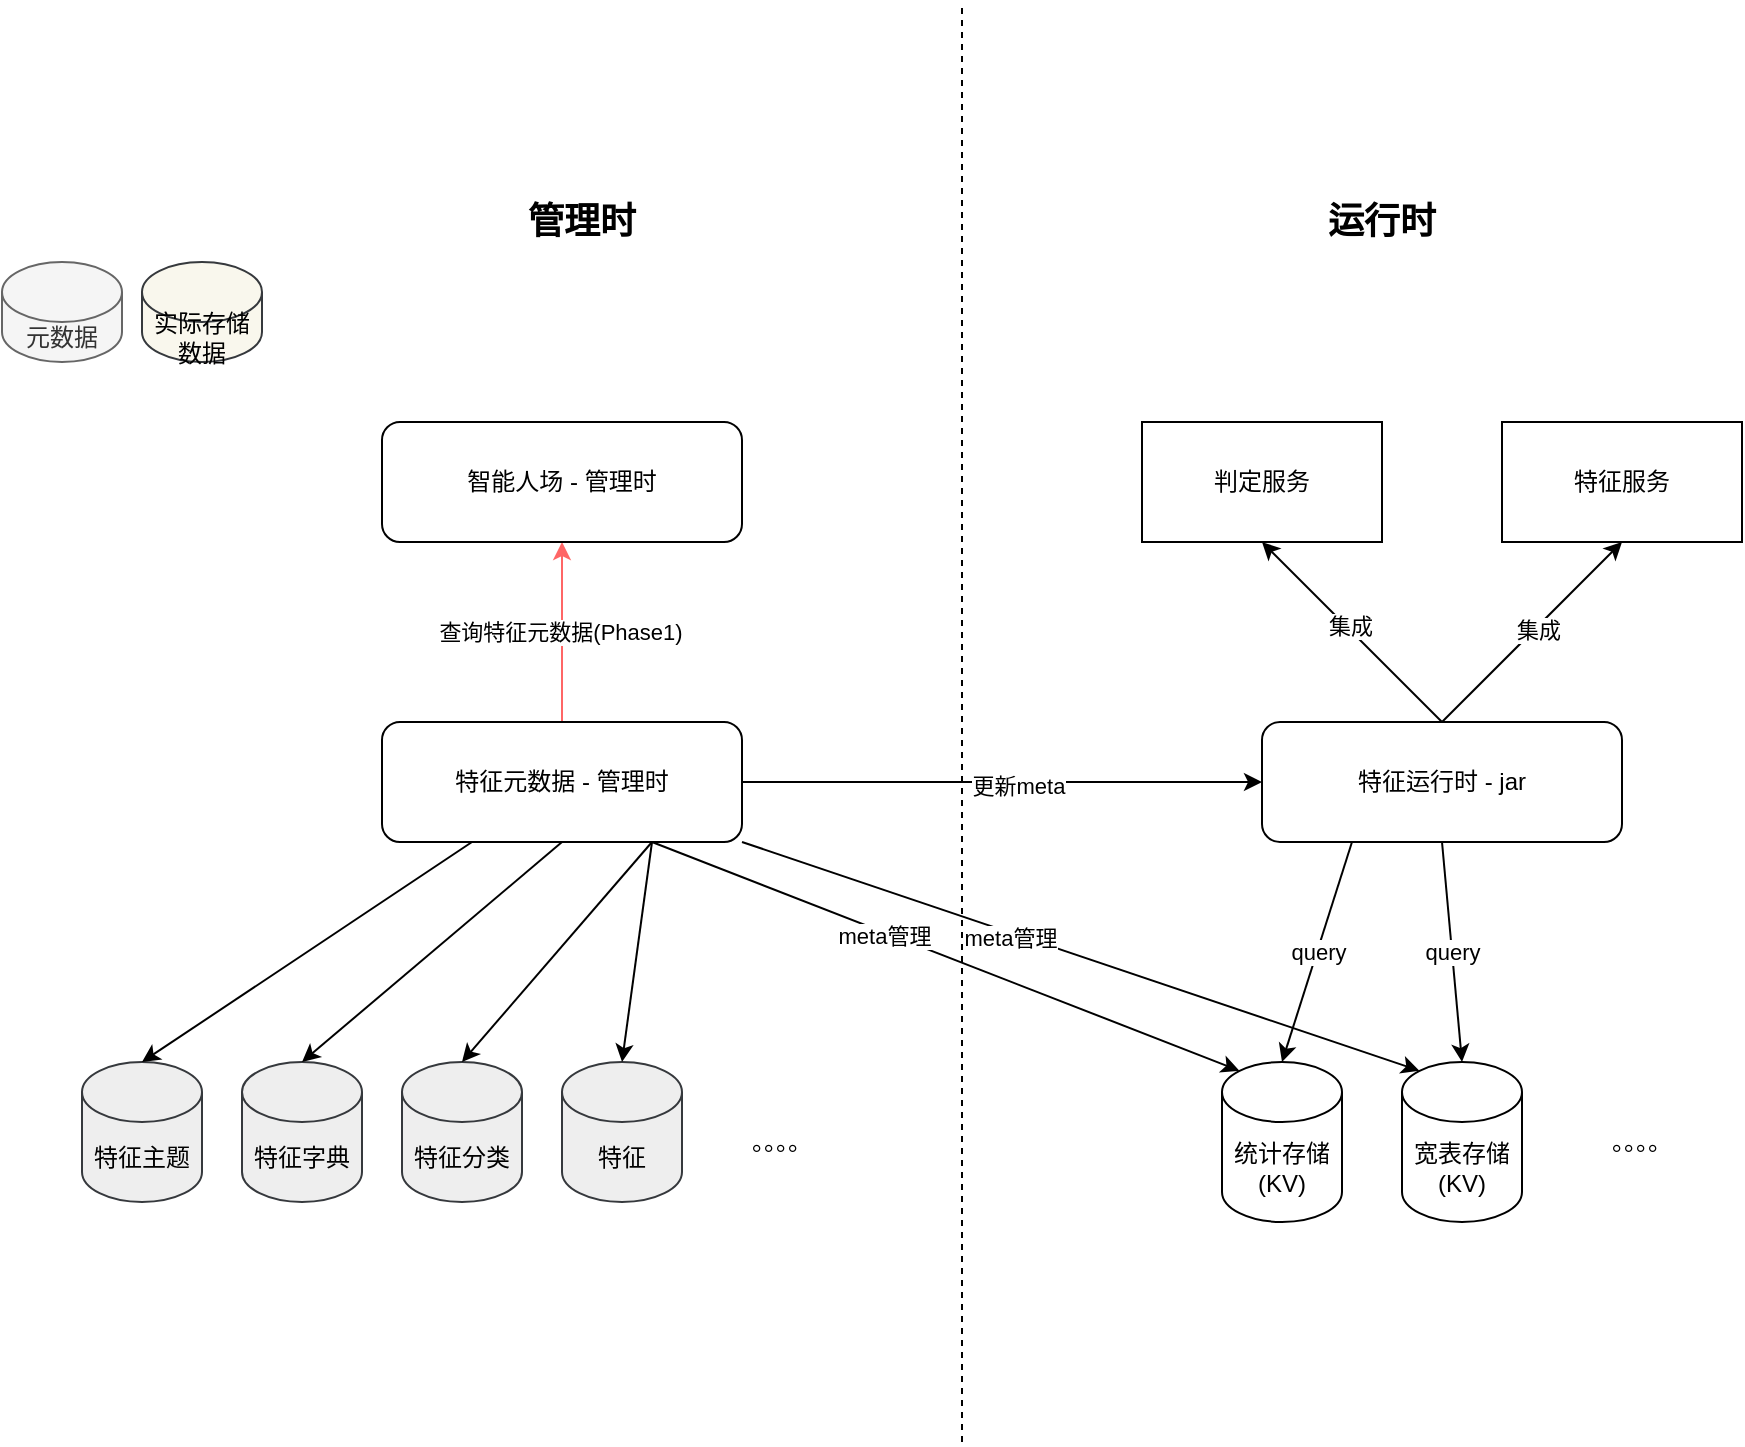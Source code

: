 <mxfile version="14.4.8" type="github">
  <diagram id="r9S-DUPZiHRXWyr1_-Ul" name="Page-1">
    <mxGraphModel dx="2082" dy="2012" grid="1" gridSize="10" guides="1" tooltips="1" connect="1" arrows="1" fold="1" page="1" pageScale="1" pageWidth="827" pageHeight="1169" math="0" shadow="0">
      <root>
        <mxCell id="0" />
        <mxCell id="1" parent="0" />
        <mxCell id="TFNWqY0PJbVMRvpgXl2z-1" value="特征分类" style="shape=cylinder3;whiteSpace=wrap;html=1;boundedLbl=1;backgroundOutline=1;size=15;fillColor=#eeeeee;strokeColor=#36393d;" vertex="1" parent="1">
          <mxGeometry x="120" y="450" width="60" height="70" as="geometry" />
        </mxCell>
        <mxCell id="TFNWqY0PJbVMRvpgXl2z-4" value="" style="group" vertex="1" connectable="0" parent="1">
          <mxGeometry x="-80" y="50" width="130" height="50" as="geometry" />
        </mxCell>
        <mxCell id="TFNWqY0PJbVMRvpgXl2z-2" value="元数据" style="shape=cylinder3;whiteSpace=wrap;html=1;boundedLbl=1;backgroundOutline=1;size=15;fillColor=#f5f5f5;strokeColor=#666666;fontColor=#333333;" vertex="1" parent="TFNWqY0PJbVMRvpgXl2z-4">
          <mxGeometry width="60" height="50" as="geometry" />
        </mxCell>
        <mxCell id="TFNWqY0PJbVMRvpgXl2z-3" value="实际存储数据" style="shape=cylinder3;whiteSpace=wrap;html=1;boundedLbl=1;backgroundOutline=1;size=15;fillColor=#f9f7ed;strokeColor=#36393d;" vertex="1" parent="TFNWqY0PJbVMRvpgXl2z-4">
          <mxGeometry x="70" width="60" height="50" as="geometry" />
        </mxCell>
        <mxCell id="TFNWqY0PJbVMRvpgXl2z-5" value="特征" style="shape=cylinder3;whiteSpace=wrap;html=1;boundedLbl=1;backgroundOutline=1;size=15;fillColor=#eeeeee;strokeColor=#36393d;" vertex="1" parent="1">
          <mxGeometry x="200" y="450" width="60" height="70" as="geometry" />
        </mxCell>
        <mxCell id="TFNWqY0PJbVMRvpgXl2z-6" value="特征字典" style="shape=cylinder3;whiteSpace=wrap;html=1;boundedLbl=1;backgroundOutline=1;size=15;fillColor=#eeeeee;strokeColor=#36393d;" vertex="1" parent="1">
          <mxGeometry x="40" y="450" width="60" height="70" as="geometry" />
        </mxCell>
        <mxCell id="TFNWqY0PJbVMRvpgXl2z-7" value="特征主题" style="shape=cylinder3;whiteSpace=wrap;html=1;boundedLbl=1;backgroundOutline=1;size=15;fillColor=#eeeeee;strokeColor=#36393d;" vertex="1" parent="1">
          <mxGeometry x="-40" y="450" width="60" height="70" as="geometry" />
        </mxCell>
        <mxCell id="TFNWqY0PJbVMRvpgXl2z-8" value="。。。。" style="text;html=1;align=center;verticalAlign=middle;whiteSpace=wrap;rounded=0;" vertex="1" parent="1">
          <mxGeometry x="290" y="480" width="40" height="20" as="geometry" />
        </mxCell>
        <mxCell id="TFNWqY0PJbVMRvpgXl2z-18" value="" style="edgeStyle=orthogonalEdgeStyle;rounded=0;orthogonalLoop=1;jettySize=auto;html=1;" edge="1" parent="1" source="TFNWqY0PJbVMRvpgXl2z-9" target="TFNWqY0PJbVMRvpgXl2z-17">
          <mxGeometry relative="1" as="geometry" />
        </mxCell>
        <mxCell id="TFNWqY0PJbVMRvpgXl2z-19" value="更新meta" style="edgeLabel;html=1;align=center;verticalAlign=middle;resizable=0;points=[];" vertex="1" connectable="0" parent="TFNWqY0PJbVMRvpgXl2z-18">
          <mxGeometry x="0.06" y="-2" relative="1" as="geometry">
            <mxPoint as="offset" />
          </mxGeometry>
        </mxCell>
        <mxCell id="TFNWqY0PJbVMRvpgXl2z-27" value="" style="edgeStyle=orthogonalEdgeStyle;rounded=0;orthogonalLoop=1;jettySize=auto;html=1;fillColor=#f9f7ed;strokeColor=#FF6666;" edge="1" parent="1" source="TFNWqY0PJbVMRvpgXl2z-9" target="TFNWqY0PJbVMRvpgXl2z-14">
          <mxGeometry relative="1" as="geometry" />
        </mxCell>
        <mxCell id="TFNWqY0PJbVMRvpgXl2z-28" value="查询特征元数据(Phase1)" style="edgeLabel;html=1;align=center;verticalAlign=middle;resizable=0;points=[];" vertex="1" connectable="0" parent="TFNWqY0PJbVMRvpgXl2z-27">
          <mxGeometry y="1" relative="1" as="geometry">
            <mxPoint as="offset" />
          </mxGeometry>
        </mxCell>
        <mxCell id="TFNWqY0PJbVMRvpgXl2z-9" value="特征元数据 - 管理时" style="rounded=1;whiteSpace=wrap;html=1;" vertex="1" parent="1">
          <mxGeometry x="110" y="280" width="180" height="60" as="geometry" />
        </mxCell>
        <mxCell id="TFNWqY0PJbVMRvpgXl2z-10" value="" style="endArrow=classic;html=1;exitX=0.25;exitY=1;exitDx=0;exitDy=0;entryX=0.5;entryY=0;entryDx=0;entryDy=0;entryPerimeter=0;" edge="1" parent="1" source="TFNWqY0PJbVMRvpgXl2z-9" target="TFNWqY0PJbVMRvpgXl2z-7">
          <mxGeometry width="50" height="50" relative="1" as="geometry">
            <mxPoint x="-110" y="370" as="sourcePoint" />
            <mxPoint x="-60" y="320" as="targetPoint" />
          </mxGeometry>
        </mxCell>
        <mxCell id="TFNWqY0PJbVMRvpgXl2z-11" value="" style="endArrow=classic;html=1;exitX=0.5;exitY=1;exitDx=0;exitDy=0;entryX=0.5;entryY=0;entryDx=0;entryDy=0;entryPerimeter=0;" edge="1" parent="1" source="TFNWqY0PJbVMRvpgXl2z-9" target="TFNWqY0PJbVMRvpgXl2z-6">
          <mxGeometry width="50" height="50" relative="1" as="geometry">
            <mxPoint x="165" y="350" as="sourcePoint" />
            <mxPoint y="460" as="targetPoint" />
          </mxGeometry>
        </mxCell>
        <mxCell id="TFNWqY0PJbVMRvpgXl2z-12" value="" style="endArrow=classic;html=1;exitX=0.75;exitY=1;exitDx=0;exitDy=0;entryX=0.5;entryY=0;entryDx=0;entryDy=0;entryPerimeter=0;" edge="1" parent="1" source="TFNWqY0PJbVMRvpgXl2z-9" target="TFNWqY0PJbVMRvpgXl2z-1">
          <mxGeometry width="50" height="50" relative="1" as="geometry">
            <mxPoint x="210" y="350" as="sourcePoint" />
            <mxPoint x="80" y="460" as="targetPoint" />
          </mxGeometry>
        </mxCell>
        <mxCell id="TFNWqY0PJbVMRvpgXl2z-13" value="" style="endArrow=classic;html=1;exitX=0.75;exitY=1;exitDx=0;exitDy=0;entryX=0.5;entryY=0;entryDx=0;entryDy=0;entryPerimeter=0;" edge="1" parent="1" source="TFNWqY0PJbVMRvpgXl2z-9" target="TFNWqY0PJbVMRvpgXl2z-5">
          <mxGeometry width="50" height="50" relative="1" as="geometry">
            <mxPoint x="220" y="360" as="sourcePoint" />
            <mxPoint x="90" y="470" as="targetPoint" />
          </mxGeometry>
        </mxCell>
        <mxCell id="TFNWqY0PJbVMRvpgXl2z-14" value="智能人场 - 管理时" style="rounded=1;whiteSpace=wrap;html=1;" vertex="1" parent="1">
          <mxGeometry x="110" y="130" width="180" height="60" as="geometry" />
        </mxCell>
        <mxCell id="TFNWqY0PJbVMRvpgXl2z-15" value="统计存储(KV)" style="shape=cylinder3;whiteSpace=wrap;html=1;boundedLbl=1;backgroundOutline=1;size=15;" vertex="1" parent="1">
          <mxGeometry x="530" y="450" width="60" height="80" as="geometry" />
        </mxCell>
        <mxCell id="TFNWqY0PJbVMRvpgXl2z-16" value="宽表存储(KV)" style="shape=cylinder3;whiteSpace=wrap;html=1;boundedLbl=1;backgroundOutline=1;size=15;" vertex="1" parent="1">
          <mxGeometry x="620" y="450" width="60" height="80" as="geometry" />
        </mxCell>
        <mxCell id="TFNWqY0PJbVMRvpgXl2z-17" value="特征运行时 - jar" style="rounded=1;whiteSpace=wrap;html=1;" vertex="1" parent="1">
          <mxGeometry x="550" y="280" width="180" height="60" as="geometry" />
        </mxCell>
        <mxCell id="TFNWqY0PJbVMRvpgXl2z-20" value="。。。。" style="text;html=1;align=center;verticalAlign=middle;whiteSpace=wrap;rounded=0;" vertex="1" parent="1">
          <mxGeometry x="720" y="480" width="40" height="20" as="geometry" />
        </mxCell>
        <mxCell id="TFNWqY0PJbVMRvpgXl2z-21" value="" style="endArrow=classic;html=1;exitX=0.75;exitY=1;exitDx=0;exitDy=0;entryX=0.145;entryY=0;entryDx=0;entryDy=4.35;entryPerimeter=0;" edge="1" parent="1" source="TFNWqY0PJbVMRvpgXl2z-9" target="TFNWqY0PJbVMRvpgXl2z-15">
          <mxGeometry width="50" height="50" relative="1" as="geometry">
            <mxPoint x="255" y="350" as="sourcePoint" />
            <mxPoint x="240" y="460" as="targetPoint" />
          </mxGeometry>
        </mxCell>
        <mxCell id="TFNWqY0PJbVMRvpgXl2z-22" value="meta管理" style="edgeLabel;html=1;align=center;verticalAlign=middle;resizable=0;points=[];" vertex="1" connectable="0" parent="TFNWqY0PJbVMRvpgXl2z-21">
          <mxGeometry x="-0.206" y="-2" relative="1" as="geometry">
            <mxPoint as="offset" />
          </mxGeometry>
        </mxCell>
        <mxCell id="TFNWqY0PJbVMRvpgXl2z-23" value="" style="endArrow=classic;html=1;exitX=1;exitY=1;exitDx=0;exitDy=0;entryX=0.145;entryY=0;entryDx=0;entryDy=4.35;entryPerimeter=0;" edge="1" parent="1" source="TFNWqY0PJbVMRvpgXl2z-9" target="TFNWqY0PJbVMRvpgXl2z-16">
          <mxGeometry width="50" height="50" relative="1" as="geometry">
            <mxPoint x="255" y="350" as="sourcePoint" />
            <mxPoint x="478.7" y="464.35" as="targetPoint" />
          </mxGeometry>
        </mxCell>
        <mxCell id="TFNWqY0PJbVMRvpgXl2z-24" value="meta管理" style="edgeLabel;html=1;align=center;verticalAlign=middle;resizable=0;points=[];" vertex="1" connectable="0" parent="TFNWqY0PJbVMRvpgXl2z-23">
          <mxGeometry x="-0.206" y="-2" relative="1" as="geometry">
            <mxPoint as="offset" />
          </mxGeometry>
        </mxCell>
        <mxCell id="TFNWqY0PJbVMRvpgXl2z-25" value="query" style="endArrow=classic;html=1;exitX=0.25;exitY=1;exitDx=0;exitDy=0;entryX=0.5;entryY=0;entryDx=0;entryDy=0;entryPerimeter=0;" edge="1" parent="1" source="TFNWqY0PJbVMRvpgXl2z-17" target="TFNWqY0PJbVMRvpgXl2z-15">
          <mxGeometry width="50" height="50" relative="1" as="geometry">
            <mxPoint x="380" y="630" as="sourcePoint" />
            <mxPoint x="430" y="580" as="targetPoint" />
          </mxGeometry>
        </mxCell>
        <mxCell id="TFNWqY0PJbVMRvpgXl2z-26" value="query" style="endArrow=classic;html=1;exitX=0.5;exitY=1;exitDx=0;exitDy=0;entryX=0.5;entryY=0;entryDx=0;entryDy=0;entryPerimeter=0;" edge="1" parent="1" source="TFNWqY0PJbVMRvpgXl2z-17" target="TFNWqY0PJbVMRvpgXl2z-16">
          <mxGeometry width="50" height="50" relative="1" as="geometry">
            <mxPoint x="605" y="350" as="sourcePoint" />
            <mxPoint x="570" y="460" as="targetPoint" />
          </mxGeometry>
        </mxCell>
        <mxCell id="TFNWqY0PJbVMRvpgXl2z-29" value="判定服务" style="rounded=0;whiteSpace=wrap;html=1;" vertex="1" parent="1">
          <mxGeometry x="490" y="130" width="120" height="60" as="geometry" />
        </mxCell>
        <mxCell id="TFNWqY0PJbVMRvpgXl2z-30" value="特征服务" style="rounded=0;whiteSpace=wrap;html=1;" vertex="1" parent="1">
          <mxGeometry x="670" y="130" width="120" height="60" as="geometry" />
        </mxCell>
        <mxCell id="TFNWqY0PJbVMRvpgXl2z-31" value="" style="endArrow=classic;html=1;exitX=0.5;exitY=0;exitDx=0;exitDy=0;entryX=0.5;entryY=1;entryDx=0;entryDy=0;" edge="1" parent="1" source="TFNWqY0PJbVMRvpgXl2z-17" target="TFNWqY0PJbVMRvpgXl2z-29">
          <mxGeometry width="50" height="50" relative="1" as="geometry">
            <mxPoint x="400" y="290" as="sourcePoint" />
            <mxPoint x="450" y="240" as="targetPoint" />
          </mxGeometry>
        </mxCell>
        <mxCell id="TFNWqY0PJbVMRvpgXl2z-32" value="集成" style="edgeLabel;html=1;align=center;verticalAlign=middle;resizable=0;points=[];" vertex="1" connectable="0" parent="TFNWqY0PJbVMRvpgXl2z-31">
          <mxGeometry x="0.056" y="-1" relative="1" as="geometry">
            <mxPoint as="offset" />
          </mxGeometry>
        </mxCell>
        <mxCell id="TFNWqY0PJbVMRvpgXl2z-33" value="" style="endArrow=classic;html=1;entryX=0.5;entryY=1;entryDx=0;entryDy=0;" edge="1" parent="1" target="TFNWqY0PJbVMRvpgXl2z-30">
          <mxGeometry width="50" height="50" relative="1" as="geometry">
            <mxPoint x="640" y="280" as="sourcePoint" />
            <mxPoint x="560" y="200" as="targetPoint" />
          </mxGeometry>
        </mxCell>
        <mxCell id="TFNWqY0PJbVMRvpgXl2z-34" value="集成" style="edgeLabel;html=1;align=center;verticalAlign=middle;resizable=0;points=[];" vertex="1" connectable="0" parent="TFNWqY0PJbVMRvpgXl2z-33">
          <mxGeometry x="0.056" y="-1" relative="1" as="geometry">
            <mxPoint as="offset" />
          </mxGeometry>
        </mxCell>
        <mxCell id="TFNWqY0PJbVMRvpgXl2z-36" value="" style="endArrow=none;html=1;dashed=1;fontStyle=1" edge="1" parent="1">
          <mxGeometry width="50" height="50" relative="1" as="geometry">
            <mxPoint x="400" y="640" as="sourcePoint" />
            <mxPoint x="400" y="-80" as="targetPoint" />
          </mxGeometry>
        </mxCell>
        <mxCell id="TFNWqY0PJbVMRvpgXl2z-38" value="&lt;b&gt;&lt;font style=&quot;font-size: 18px&quot;&gt;管理时&lt;/font&gt;&lt;/b&gt;" style="text;html=1;strokeColor=none;fillColor=none;align=center;verticalAlign=middle;whiteSpace=wrap;rounded=0;" vertex="1" parent="1">
          <mxGeometry x="120" y="-10" width="180" height="80" as="geometry" />
        </mxCell>
        <mxCell id="TFNWqY0PJbVMRvpgXl2z-39" value="&lt;b&gt;&lt;font style=&quot;font-size: 18px&quot;&gt;运行时&lt;/font&gt;&lt;/b&gt;" style="text;html=1;strokeColor=none;fillColor=none;align=center;verticalAlign=middle;whiteSpace=wrap;rounded=0;" vertex="1" parent="1">
          <mxGeometry x="520" y="-10" width="180" height="80" as="geometry" />
        </mxCell>
      </root>
    </mxGraphModel>
  </diagram>
</mxfile>
